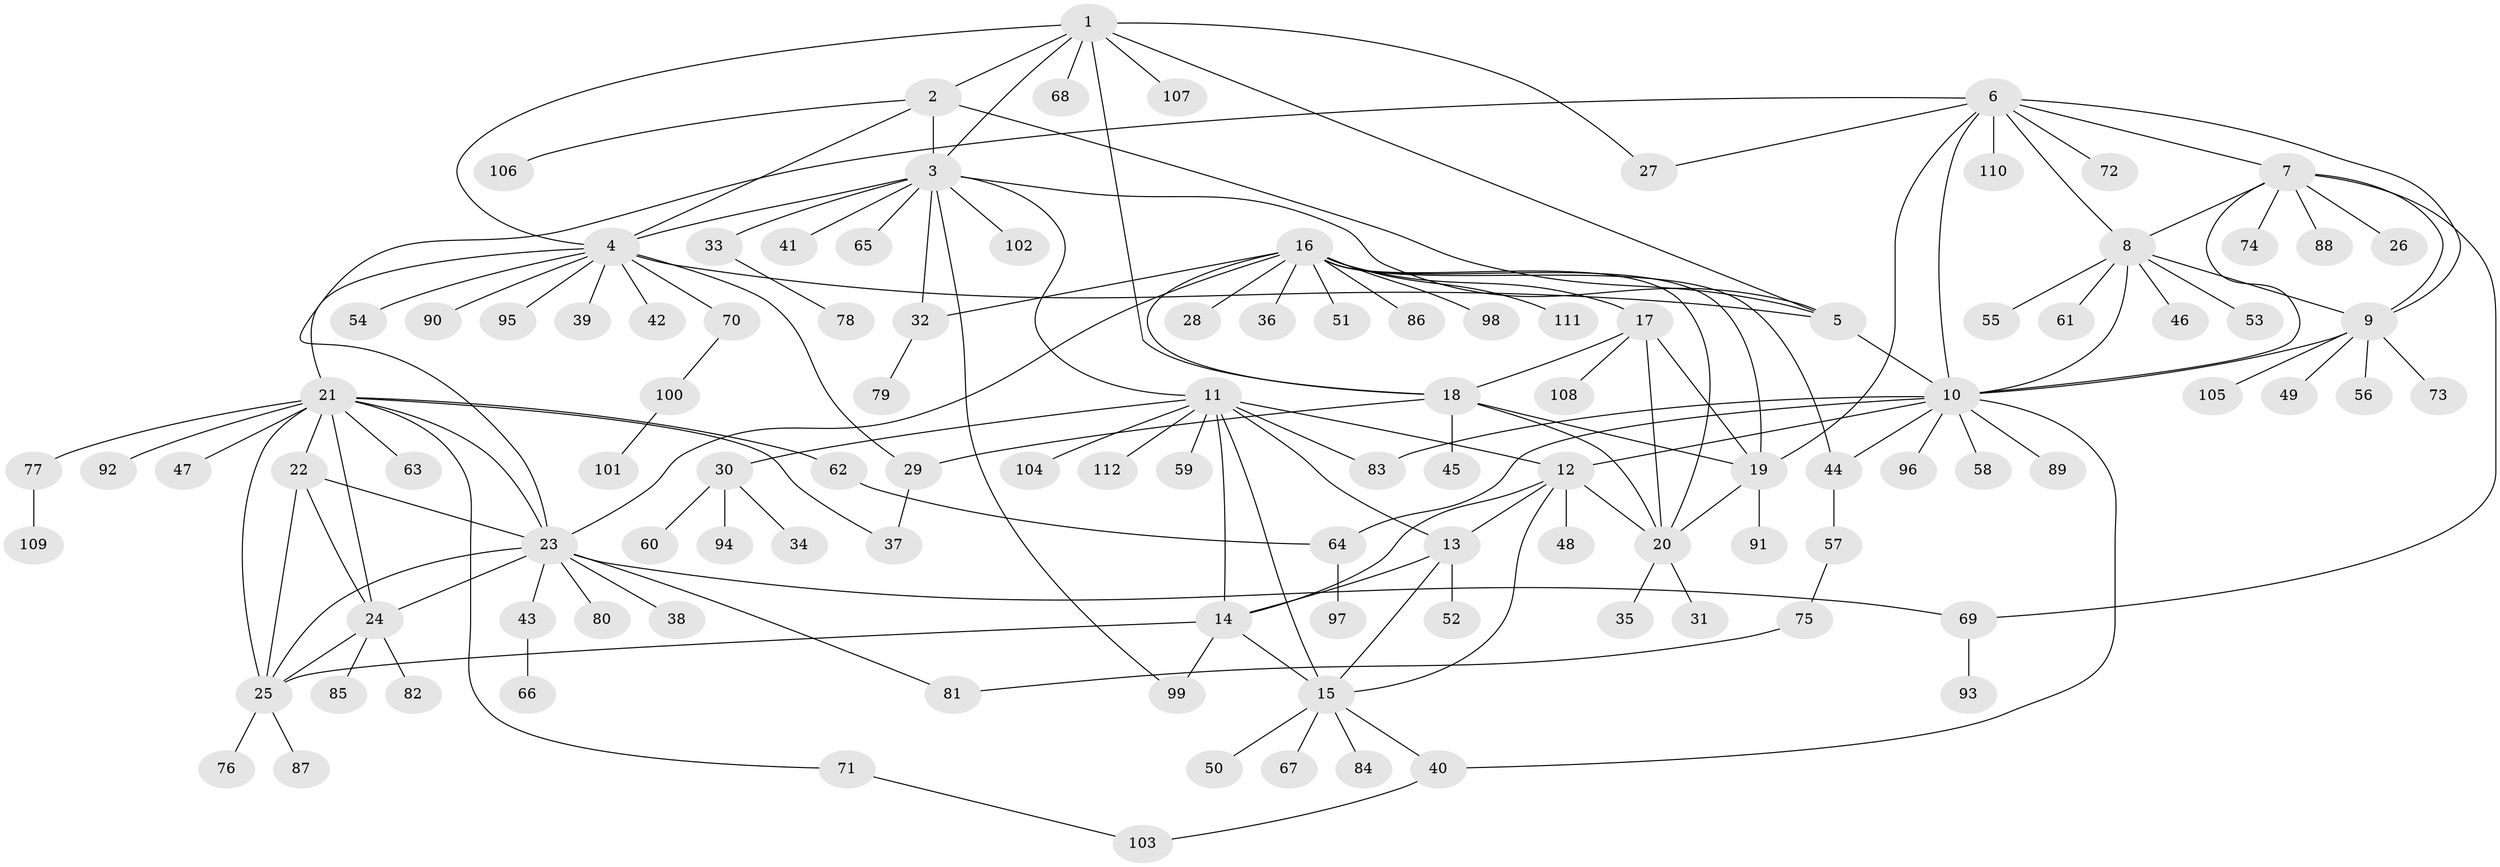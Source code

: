 // Generated by graph-tools (version 1.1) at 2025/26/03/09/25 03:26:37]
// undirected, 112 vertices, 159 edges
graph export_dot {
graph [start="1"]
  node [color=gray90,style=filled];
  1;
  2;
  3;
  4;
  5;
  6;
  7;
  8;
  9;
  10;
  11;
  12;
  13;
  14;
  15;
  16;
  17;
  18;
  19;
  20;
  21;
  22;
  23;
  24;
  25;
  26;
  27;
  28;
  29;
  30;
  31;
  32;
  33;
  34;
  35;
  36;
  37;
  38;
  39;
  40;
  41;
  42;
  43;
  44;
  45;
  46;
  47;
  48;
  49;
  50;
  51;
  52;
  53;
  54;
  55;
  56;
  57;
  58;
  59;
  60;
  61;
  62;
  63;
  64;
  65;
  66;
  67;
  68;
  69;
  70;
  71;
  72;
  73;
  74;
  75;
  76;
  77;
  78;
  79;
  80;
  81;
  82;
  83;
  84;
  85;
  86;
  87;
  88;
  89;
  90;
  91;
  92;
  93;
  94;
  95;
  96;
  97;
  98;
  99;
  100;
  101;
  102;
  103;
  104;
  105;
  106;
  107;
  108;
  109;
  110;
  111;
  112;
  1 -- 2;
  1 -- 3;
  1 -- 4;
  1 -- 5;
  1 -- 18;
  1 -- 27;
  1 -- 68;
  1 -- 107;
  2 -- 3;
  2 -- 4;
  2 -- 5;
  2 -- 106;
  3 -- 4;
  3 -- 5;
  3 -- 11;
  3 -- 32;
  3 -- 33;
  3 -- 41;
  3 -- 65;
  3 -- 99;
  3 -- 102;
  4 -- 5;
  4 -- 21;
  4 -- 29;
  4 -- 39;
  4 -- 42;
  4 -- 54;
  4 -- 70;
  4 -- 90;
  4 -- 95;
  5 -- 10;
  6 -- 7;
  6 -- 8;
  6 -- 9;
  6 -- 10;
  6 -- 19;
  6 -- 23;
  6 -- 27;
  6 -- 72;
  6 -- 110;
  7 -- 8;
  7 -- 9;
  7 -- 10;
  7 -- 26;
  7 -- 69;
  7 -- 74;
  7 -- 88;
  8 -- 9;
  8 -- 10;
  8 -- 46;
  8 -- 53;
  8 -- 55;
  8 -- 61;
  9 -- 10;
  9 -- 49;
  9 -- 56;
  9 -- 73;
  9 -- 105;
  10 -- 12;
  10 -- 40;
  10 -- 44;
  10 -- 58;
  10 -- 64;
  10 -- 83;
  10 -- 89;
  10 -- 96;
  11 -- 12;
  11 -- 13;
  11 -- 14;
  11 -- 15;
  11 -- 30;
  11 -- 59;
  11 -- 83;
  11 -- 104;
  11 -- 112;
  12 -- 13;
  12 -- 14;
  12 -- 15;
  12 -- 20;
  12 -- 48;
  13 -- 14;
  13 -- 15;
  13 -- 52;
  14 -- 15;
  14 -- 25;
  14 -- 99;
  15 -- 40;
  15 -- 50;
  15 -- 67;
  15 -- 84;
  16 -- 17;
  16 -- 18;
  16 -- 19;
  16 -- 20;
  16 -- 23;
  16 -- 28;
  16 -- 32;
  16 -- 36;
  16 -- 44;
  16 -- 51;
  16 -- 86;
  16 -- 98;
  16 -- 111;
  17 -- 18;
  17 -- 19;
  17 -- 20;
  17 -- 108;
  18 -- 19;
  18 -- 20;
  18 -- 29;
  18 -- 45;
  19 -- 20;
  19 -- 91;
  20 -- 31;
  20 -- 35;
  21 -- 22;
  21 -- 23;
  21 -- 24;
  21 -- 25;
  21 -- 37;
  21 -- 47;
  21 -- 62;
  21 -- 63;
  21 -- 71;
  21 -- 77;
  21 -- 92;
  22 -- 23;
  22 -- 24;
  22 -- 25;
  23 -- 24;
  23 -- 25;
  23 -- 38;
  23 -- 43;
  23 -- 69;
  23 -- 80;
  23 -- 81;
  24 -- 25;
  24 -- 82;
  24 -- 85;
  25 -- 76;
  25 -- 87;
  29 -- 37;
  30 -- 34;
  30 -- 60;
  30 -- 94;
  32 -- 79;
  33 -- 78;
  40 -- 103;
  43 -- 66;
  44 -- 57;
  57 -- 75;
  62 -- 64;
  64 -- 97;
  69 -- 93;
  70 -- 100;
  71 -- 103;
  75 -- 81;
  77 -- 109;
  100 -- 101;
}
